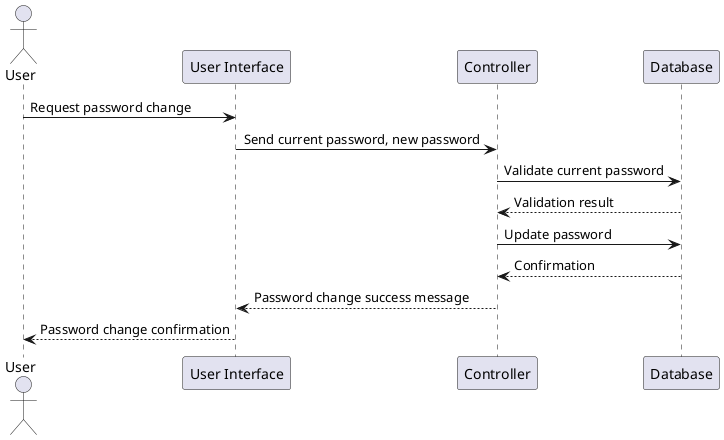 @startuml
actor User
participant "User Interface" as UI
participant "Controller" as Controller
participant "Database" as DB

User -> UI: Request password change
UI -> Controller: Send current password, new password
Controller -> DB: Validate current password
DB --> Controller: Validation result
Controller -> DB: Update password
DB --> Controller: Confirmation
Controller --> UI: Password change success message
UI --> User: Password change confirmation
@enduml